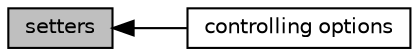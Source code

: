 digraph "setters"
{
  bgcolor="transparent";
  edge [fontname="Helvetica",fontsize="10",labelfontname="Helvetica",labelfontsize="10"];
  node [fontname="Helvetica",fontsize="10",shape=box];
  rankdir=LR;
  Node2 [label="controlling options",height=0.2,width=0.4,color="black",URL="$group__Cache.html",tooltip="These entry points control the ThinLTO cache. The cache is intended to support incremental build,..."];
  Node1 [label="setters",height=0.2,width=0.4,color="black", fillcolor="grey75", style="filled", fontcolor="black",tooltip=" "];
  Node1->Node2 [shape=plaintext, dir="back", style="solid"];
}

